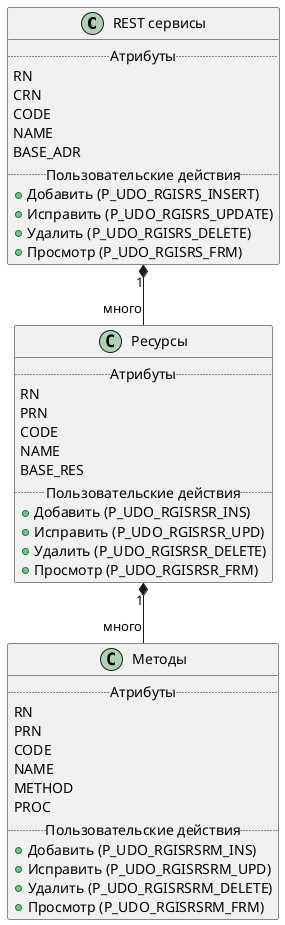 @startuml

 class "REST сервисы" as MasterClass {
 ..Атрибуты..
 RN
 CRN
 CODE
 NAME
 BASE_ADR
 ..Пользовательские действия..
 {method}+Добавить (P_UDO_RGISRS_INSERT)
 {method}+Исправить (P_UDO_RGISRS_UPDATE)
 {method}+Удалить (P_UDO_RGISRS_DELETE)
 {method}+Просмотр (P_UDO_RGISRS_FRM)
 }

 class "Ресурсы" as SpecClass1 {
 ..Атрибуты..
 RN
 PRN
 CODE
 NAME
 BASE_RES
 ..Пользовательские действия..
 {method}+Добавить (P_UDO_RGISRSR_INS)
 {method}+Исправить (P_UDO_RGISRSR_UPD)
 {method}+Удалить (P_UDO_RGISRSR_DELETE)
 {method}+Просмотр (P_UDO_RGISRSR_FRM)
 }

 class "Методы" as SpecClass2 {
 ..Атрибуты..
 RN
 PRN
 CODE
 NAME
 METHOD
 PROC
 ..Пользовательские действия..
 {method}+Добавить (P_UDO_RGISRSRM_INS)
 {method}+Исправить (P_UDO_RGISRSRM_UPD)
 {method}+Удалить (P_UDO_RGISRSRM_DELETE)
 {method}+Просмотр (P_UDO_RGISRSRM_FRM)
 }

 MasterClass "1" *-- "много" SpecClass1
 SpecClass1 "1" *-- "много" SpecClass2
 
 @enduml
